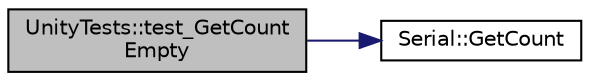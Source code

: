 digraph "UnityTests::test_GetCountEmpty"
{
  edge [fontname="Helvetica",fontsize="10",labelfontname="Helvetica",labelfontsize="10"];
  node [fontname="Helvetica",fontsize="10",shape=record];
  rankdir="LR";
  Node1 [label="UnityTests::test_GetCount\lEmpty",height=0.2,width=0.4,color="black", fillcolor="grey75", style="filled" fontcolor="black"];
  Node1 -> Node2 [color="midnightblue",fontsize="10",style="solid",fontname="Helvetica"];
  Node2 [label="Serial::GetCount",height=0.2,width=0.4,color="black", fillcolor="white", style="filled",URL="$classSerial.html#aef8c864e79110a09280366c13cc0cd5b",tooltip="Get the number of bytes in the receive buffer."];
}
